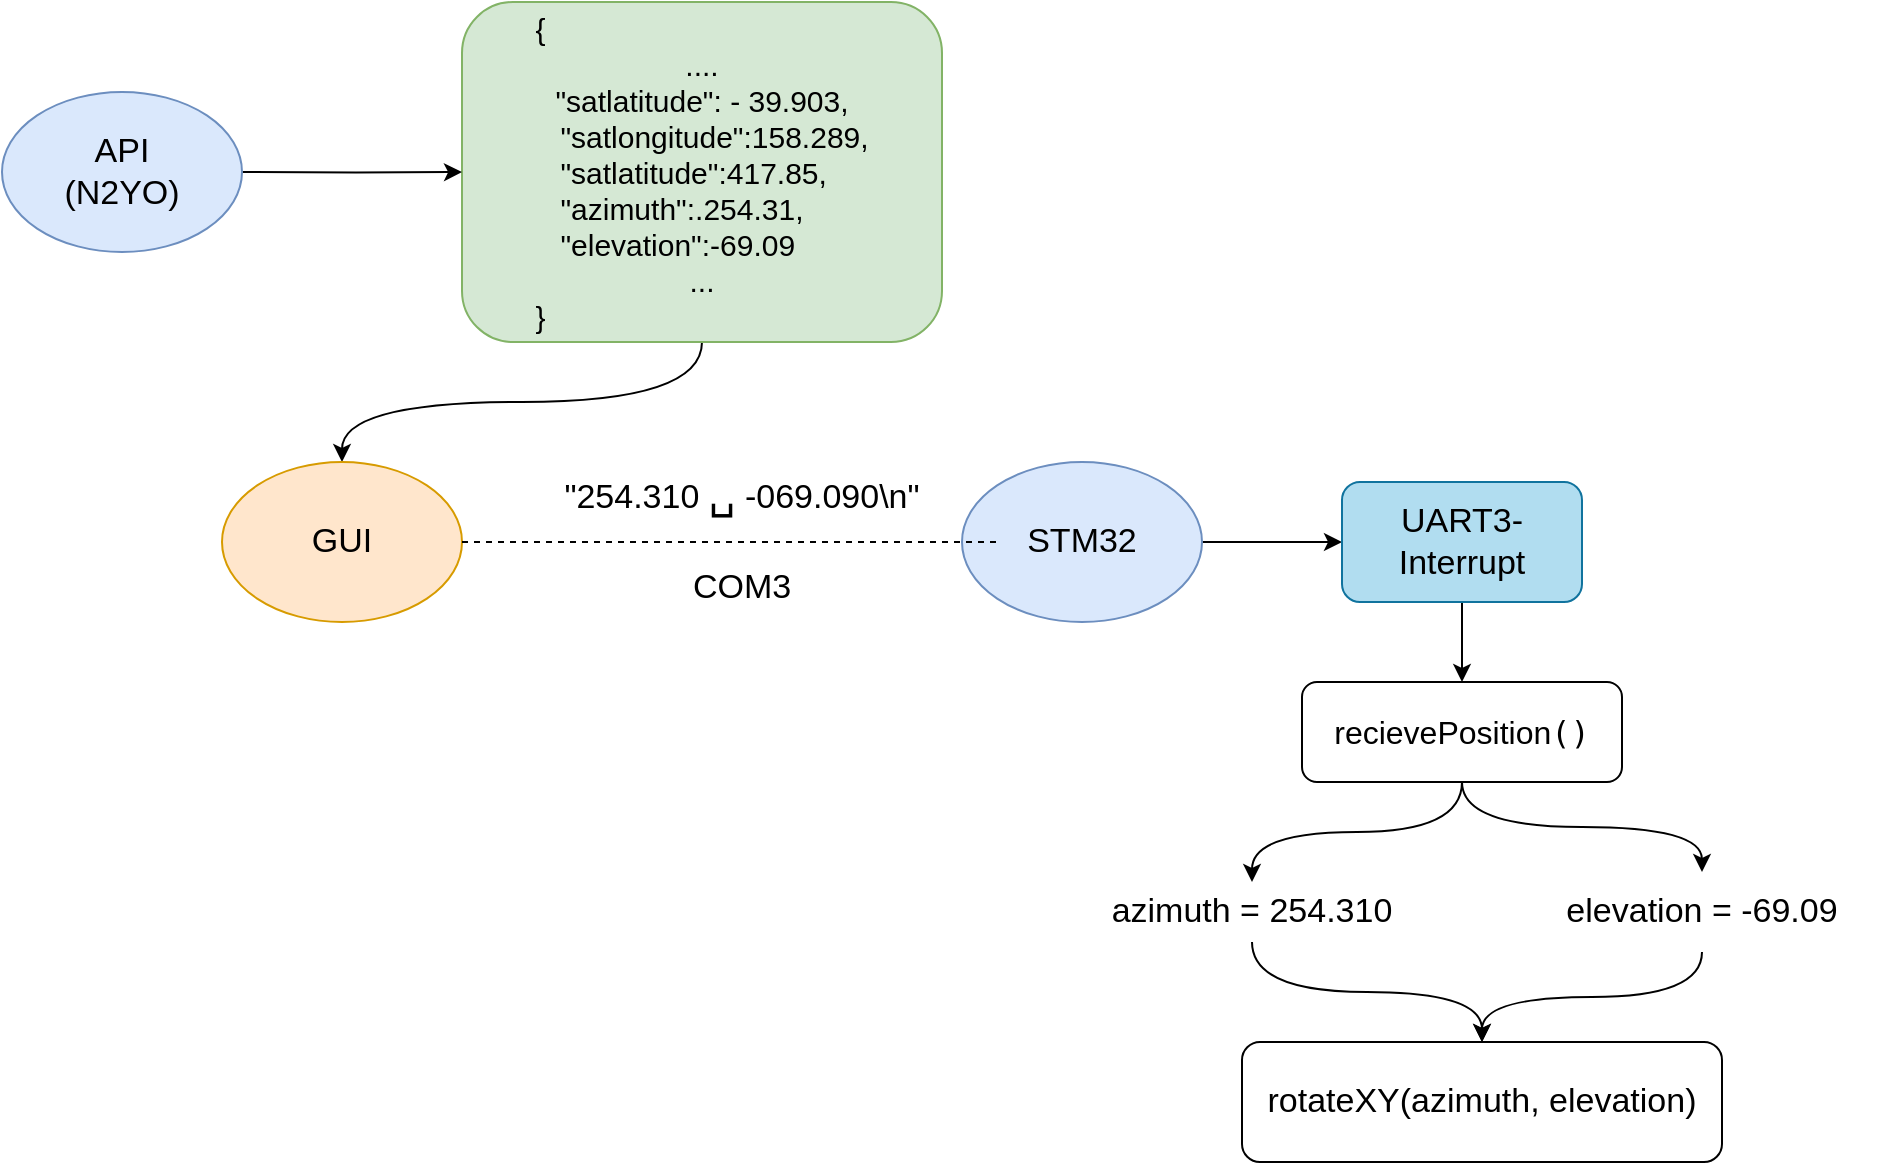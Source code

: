 <mxfile version="23.0.2" type="device">
  <diagram name="Seite-1" id="RjQElk5X8pEcTZn8_u9m">
    <mxGraphModel dx="1434" dy="754" grid="1" gridSize="10" guides="1" tooltips="1" connect="1" arrows="1" fold="1" page="1" pageScale="1" pageWidth="1169" pageHeight="827" math="0" shadow="0">
      <root>
        <mxCell id="0" />
        <mxCell id="1" parent="0" />
        <mxCell id="Pfc6o-DjHNUA7IROcY93-8" style="edgeStyle=orthogonalEdgeStyle;rounded=0;orthogonalLoop=1;jettySize=auto;html=1;exitX=0.5;exitY=1;exitDx=0;exitDy=0;entryX=0.5;entryY=0;entryDx=0;entryDy=0;curved=1;" edge="1" parent="1" source="Pfc6o-DjHNUA7IROcY93-1" target="Pfc6o-DjHNUA7IROcY93-6">
          <mxGeometry relative="1" as="geometry" />
        </mxCell>
        <mxCell id="Pfc6o-DjHNUA7IROcY93-1" value="&lt;div style=&quot;text-align: left; font-size: 15px;&quot;&gt;&lt;span style=&quot;background-color: initial;&quot;&gt;&lt;font style=&quot;font-size: 15px;&quot;&gt;{&lt;/font&gt;&lt;/span&gt;&lt;/div&gt;&lt;div style=&quot;font-size: 15px;&quot;&gt;&lt;span style=&quot;background-color: initial;&quot;&gt;&lt;font style=&quot;font-size: 15px;&quot;&gt;....&lt;/font&gt;&lt;/span&gt;&lt;/div&gt;&lt;font style=&quot;font-size: 15px;&quot;&gt;&quot;satlatitude&quot;: - 39.903,&lt;br&gt;&amp;nbsp; &amp;nbsp;&quot;satlongitude&quot;:158.289,&lt;br&gt;&lt;div style=&quot;text-align: left;&quot;&gt;&lt;span style=&quot;background-color: initial;&quot;&gt;&amp;nbsp; &amp;nbsp;&quot;satlatitude&quot;:417.85,&lt;/span&gt;&lt;/div&gt;&lt;div style=&quot;text-align: left;&quot;&gt;&lt;span style=&quot;background-color: initial;&quot;&gt;&amp;nbsp; &amp;nbsp;&quot;azimuth&quot;:.254.31,&lt;/span&gt;&lt;/div&gt;&lt;div style=&quot;text-align: left;&quot;&gt;&lt;span style=&quot;background-color: initial;&quot;&gt;&amp;nbsp; &amp;nbsp;&quot;elevation&quot;:-69.09&lt;/span&gt;&lt;/div&gt;...&lt;br&gt;&lt;/font&gt;&lt;div style=&quot;text-align: left; font-size: 15px;&quot;&gt;&lt;span style=&quot;background-color: initial;&quot;&gt;&lt;font style=&quot;font-size: 15px;&quot;&gt;}&lt;/font&gt;&lt;/span&gt;&lt;/div&gt;" style="rounded=1;whiteSpace=wrap;html=1;fillColor=#d5e8d4;strokeColor=#82b366;" vertex="1" parent="1">
          <mxGeometry x="400" y="80" width="240" height="170" as="geometry" />
        </mxCell>
        <mxCell id="Pfc6o-DjHNUA7IROcY93-3" style="edgeStyle=orthogonalEdgeStyle;rounded=0;orthogonalLoop=1;jettySize=auto;html=1;entryX=0;entryY=0.5;entryDx=0;entryDy=0;curved=1;" edge="1" parent="1" target="Pfc6o-DjHNUA7IROcY93-1">
          <mxGeometry relative="1" as="geometry">
            <mxPoint x="290" y="165" as="sourcePoint" />
          </mxGeometry>
        </mxCell>
        <mxCell id="Pfc6o-DjHNUA7IROcY93-5" value="&lt;font style=&quot;font-size: 17px;&quot;&gt;API&lt;br&gt;(N2YO)&lt;/font&gt;" style="ellipse;whiteSpace=wrap;html=1;fillColor=#dae8fc;strokeColor=#6c8ebf;" vertex="1" parent="1">
          <mxGeometry x="170" y="125" width="120" height="80" as="geometry" />
        </mxCell>
        <mxCell id="Pfc6o-DjHNUA7IROcY93-6" value="&lt;font style=&quot;font-size: 17px;&quot;&gt;GUI&lt;/font&gt;" style="ellipse;whiteSpace=wrap;html=1;fillColor=#ffe6cc;strokeColor=#d79b00;" vertex="1" parent="1">
          <mxGeometry x="280" y="310" width="120" height="80" as="geometry" />
        </mxCell>
        <mxCell id="Pfc6o-DjHNUA7IROcY93-9" style="edgeStyle=orthogonalEdgeStyle;rounded=0;orthogonalLoop=1;jettySize=auto;html=1;exitX=1;exitY=0.5;exitDx=0;exitDy=0;entryX=0;entryY=0.5;entryDx=0;entryDy=0;" edge="1" parent="1" source="Pfc6o-DjHNUA7IROcY93-10" target="Pfc6o-DjHNUA7IROcY93-15">
          <mxGeometry relative="1" as="geometry" />
        </mxCell>
        <mxCell id="Pfc6o-DjHNUA7IROcY93-10" value="&lt;font style=&quot;font-size: 17px;&quot;&gt;STM32&lt;/font&gt;" style="ellipse;whiteSpace=wrap;html=1;fillColor=#dae8fc;strokeColor=#6c8ebf;" vertex="1" parent="1">
          <mxGeometry x="650" y="310" width="120" height="80" as="geometry" />
        </mxCell>
        <mxCell id="Pfc6o-DjHNUA7IROcY93-11" value="" style="endArrow=none;dashed=1;html=1;rounded=0;entryX=0;entryY=0.5;entryDx=0;entryDy=0;exitX=1;exitY=0.5;exitDx=0;exitDy=0;" edge="1" parent="1" source="Pfc6o-DjHNUA7IROcY93-6">
          <mxGeometry width="50" height="50" relative="1" as="geometry">
            <mxPoint x="410" y="360" as="sourcePoint" />
            <mxPoint x="670" y="350" as="targetPoint" />
          </mxGeometry>
        </mxCell>
        <mxCell id="Pfc6o-DjHNUA7IROcY93-12" value="&lt;font style=&quot;font-size: 17px;&quot;&gt;COM3&lt;/font&gt;" style="text;html=1;strokeColor=none;fillColor=none;align=center;verticalAlign=middle;whiteSpace=wrap;rounded=0;" vertex="1" parent="1">
          <mxGeometry x="510" y="360" width="60" height="25" as="geometry" />
        </mxCell>
        <mxCell id="Pfc6o-DjHNUA7IROcY93-13" value="&lt;font style=&quot;font-size: 17px;&quot;&gt;&quot;254.310&amp;nbsp;&lt;/font&gt;&lt;font style=&quot;font-size: 21px;&quot;&gt;␣&lt;/font&gt;&lt;font style=&quot;font-size: 17px;&quot;&gt; -069.090\n&quot;&lt;/font&gt;" style="text;html=1;strokeColor=none;fillColor=none;align=center;verticalAlign=middle;whiteSpace=wrap;rounded=0;" vertex="1" parent="1">
          <mxGeometry x="440" y="290" width="200" height="70" as="geometry" />
        </mxCell>
        <mxCell id="Pfc6o-DjHNUA7IROcY93-14" style="edgeStyle=orthogonalEdgeStyle;rounded=0;orthogonalLoop=1;jettySize=auto;html=1;exitX=0.5;exitY=1;exitDx=0;exitDy=0;entryX=0.5;entryY=0;entryDx=0;entryDy=0;" edge="1" parent="1" source="Pfc6o-DjHNUA7IROcY93-15" target="Pfc6o-DjHNUA7IROcY93-18">
          <mxGeometry relative="1" as="geometry" />
        </mxCell>
        <mxCell id="Pfc6o-DjHNUA7IROcY93-15" value="&lt;font style=&quot;font-size: 17px;&quot;&gt;UART3-Interrupt&lt;/font&gt;" style="rounded=1;whiteSpace=wrap;html=1;fillColor=#b1ddf0;strokeColor=#10739e;" vertex="1" parent="1">
          <mxGeometry x="840" y="320" width="120" height="60" as="geometry" />
        </mxCell>
        <mxCell id="Pfc6o-DjHNUA7IROcY93-16" style="edgeStyle=orthogonalEdgeStyle;rounded=0;orthogonalLoop=1;jettySize=auto;html=1;exitX=0.5;exitY=1;exitDx=0;exitDy=0;entryX=0.5;entryY=0;entryDx=0;entryDy=0;curved=1;" edge="1" parent="1" source="Pfc6o-DjHNUA7IROcY93-18" target="Pfc6o-DjHNUA7IROcY93-19">
          <mxGeometry relative="1" as="geometry" />
        </mxCell>
        <mxCell id="Pfc6o-DjHNUA7IROcY93-17" style="edgeStyle=orthogonalEdgeStyle;rounded=0;orthogonalLoop=1;jettySize=auto;html=1;exitX=0.5;exitY=1;exitDx=0;exitDy=0;curved=1;" edge="1" parent="1" source="Pfc6o-DjHNUA7IROcY93-18" target="Pfc6o-DjHNUA7IROcY93-20">
          <mxGeometry relative="1" as="geometry" />
        </mxCell>
        <mxCell id="Pfc6o-DjHNUA7IROcY93-18" value="&lt;font style=&quot;font-size: 16px;&quot;&gt;recievePosition&lt;span style=&quot;border-color: var(--border-color); font-family: monospace; text-align: left;&quot; class=&quot;hljs-params&quot;&gt;()&lt;/span&gt;&lt;/font&gt;" style="rounded=1;whiteSpace=wrap;html=1;" vertex="1" parent="1">
          <mxGeometry x="820" y="420" width="160" height="50" as="geometry" />
        </mxCell>
        <mxCell id="Pfc6o-DjHNUA7IROcY93-23" style="edgeStyle=orthogonalEdgeStyle;rounded=0;orthogonalLoop=1;jettySize=auto;html=1;exitX=0.5;exitY=1;exitDx=0;exitDy=0;entryX=0.5;entryY=0;entryDx=0;entryDy=0;curved=1;" edge="1" parent="1" source="Pfc6o-DjHNUA7IROcY93-19" target="Pfc6o-DjHNUA7IROcY93-21">
          <mxGeometry relative="1" as="geometry" />
        </mxCell>
        <mxCell id="Pfc6o-DjHNUA7IROcY93-19" value="&lt;font style=&quot;font-size: 17px;&quot;&gt;azimuth = 254.310&lt;/font&gt;" style="text;html=1;strokeColor=none;fillColor=none;align=center;verticalAlign=middle;whiteSpace=wrap;rounded=0;" vertex="1" parent="1">
          <mxGeometry x="720" y="520" width="150" height="30" as="geometry" />
        </mxCell>
        <mxCell id="Pfc6o-DjHNUA7IROcY93-24" style="edgeStyle=orthogonalEdgeStyle;rounded=0;orthogonalLoop=1;jettySize=auto;html=1;exitX=0.5;exitY=1;exitDx=0;exitDy=0;entryX=0.5;entryY=0;entryDx=0;entryDy=0;curved=1;" edge="1" parent="1" source="Pfc6o-DjHNUA7IROcY93-20" target="Pfc6o-DjHNUA7IROcY93-21">
          <mxGeometry relative="1" as="geometry" />
        </mxCell>
        <mxCell id="Pfc6o-DjHNUA7IROcY93-20" value="&lt;font style=&quot;font-size: 17px;&quot;&gt;elevation = -69.09&lt;/font&gt;" style="text;html=1;strokeColor=none;fillColor=none;align=center;verticalAlign=middle;whiteSpace=wrap;rounded=0;" vertex="1" parent="1">
          <mxGeometry x="920" y="515" width="200" height="40" as="geometry" />
        </mxCell>
        <mxCell id="Pfc6o-DjHNUA7IROcY93-21" value="&lt;font style=&quot;font-size: 17px;&quot;&gt;rotateXY(azimuth, elevation)&lt;/font&gt;" style="rounded=1;whiteSpace=wrap;html=1;" vertex="1" parent="1">
          <mxGeometry x="790" y="600" width="240" height="60" as="geometry" />
        </mxCell>
      </root>
    </mxGraphModel>
  </diagram>
</mxfile>
